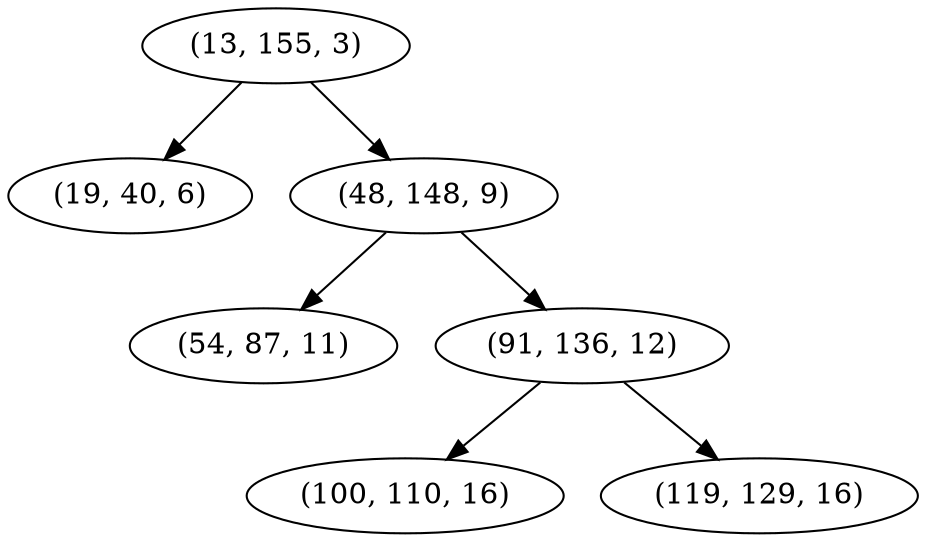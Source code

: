 digraph tree {
    "(13, 155, 3)";
    "(19, 40, 6)";
    "(48, 148, 9)";
    "(54, 87, 11)";
    "(91, 136, 12)";
    "(100, 110, 16)";
    "(119, 129, 16)";
    "(13, 155, 3)" -> "(19, 40, 6)";
    "(13, 155, 3)" -> "(48, 148, 9)";
    "(48, 148, 9)" -> "(54, 87, 11)";
    "(48, 148, 9)" -> "(91, 136, 12)";
    "(91, 136, 12)" -> "(100, 110, 16)";
    "(91, 136, 12)" -> "(119, 129, 16)";
}
